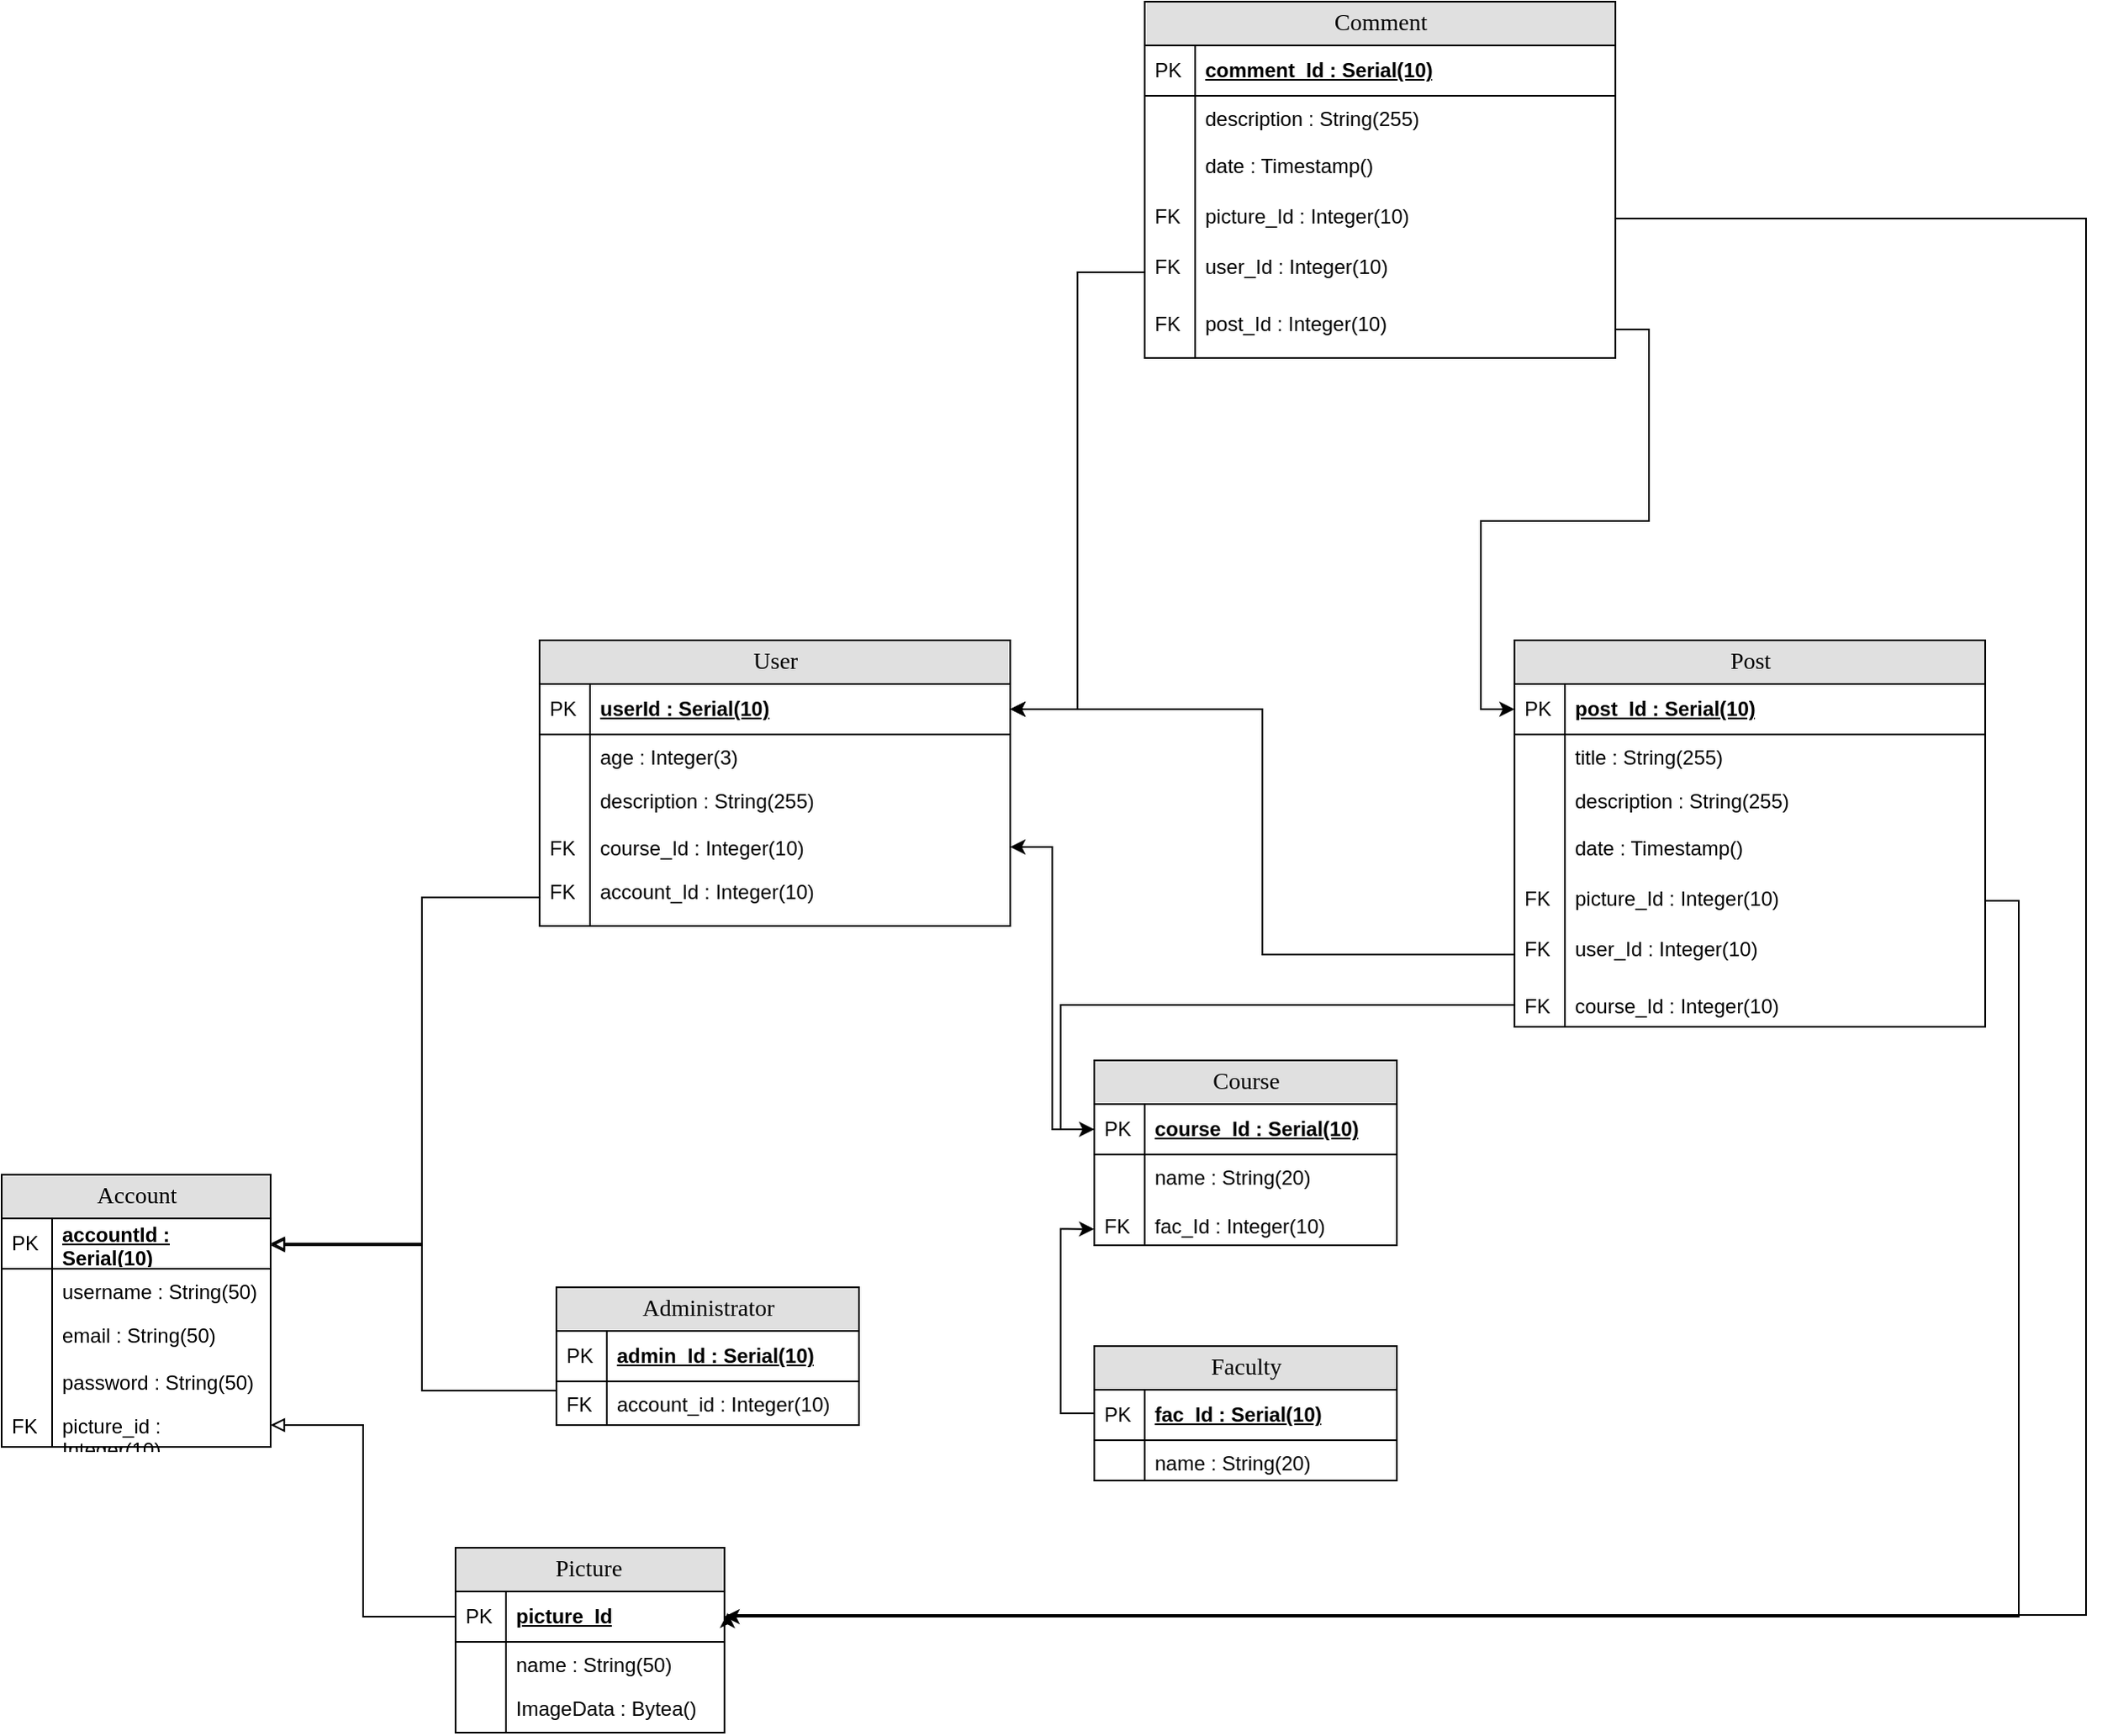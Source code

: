 <mxfile version="22.0.8" type="github">
  <diagram name="Page-1" id="e56a1550-8fbb-45ad-956c-1786394a9013">
    <mxGraphModel dx="2100" dy="1910" grid="1" gridSize="10" guides="1" tooltips="1" connect="1" arrows="1" fold="1" page="1" pageScale="1" pageWidth="1100" pageHeight="850" background="none" math="0" shadow="0">
      <root>
        <mxCell id="0" />
        <mxCell id="1" parent="0" />
        <mxCell id="2e49270ec7c68f3f-80" value="Account" style="swimlane;html=1;fontStyle=0;childLayout=stackLayout;horizontal=1;startSize=26;fillColor=#e0e0e0;horizontalStack=0;resizeParent=1;resizeLast=0;collapsible=1;marginBottom=0;swimlaneFillColor=#ffffff;align=center;rounded=0;shadow=0;comic=0;labelBackgroundColor=none;strokeWidth=1;fontFamily=Verdana;fontSize=14" parent="1" vertex="1">
          <mxGeometry x="30" y="358" width="160" height="162" as="geometry" />
        </mxCell>
        <mxCell id="2e49270ec7c68f3f-81" value="accountId : Serial(10)" style="shape=partialRectangle;top=0;left=0;right=0;bottom=1;html=1;align=left;verticalAlign=middle;fillColor=none;spacingLeft=34;spacingRight=4;whiteSpace=wrap;overflow=hidden;rotatable=0;points=[[0,0.5],[1,0.5]];portConstraint=eastwest;dropTarget=0;fontStyle=5;" parent="2e49270ec7c68f3f-80" vertex="1">
          <mxGeometry y="26" width="160" height="30" as="geometry" />
        </mxCell>
        <mxCell id="2e49270ec7c68f3f-82" value="PK" style="shape=partialRectangle;top=0;left=0;bottom=0;html=1;fillColor=none;align=left;verticalAlign=middle;spacingLeft=4;spacingRight=4;whiteSpace=wrap;overflow=hidden;rotatable=0;points=[];portConstraint=eastwest;part=1;" parent="2e49270ec7c68f3f-81" vertex="1" connectable="0">
          <mxGeometry width="30" height="30" as="geometry" />
        </mxCell>
        <mxCell id="2e49270ec7c68f3f-83" value="username : String(50) " style="shape=partialRectangle;top=0;left=0;right=0;bottom=0;html=1;align=left;verticalAlign=top;fillColor=none;spacingLeft=34;spacingRight=4;whiteSpace=wrap;overflow=hidden;rotatable=0;points=[[0,0.5],[1,0.5]];portConstraint=eastwest;dropTarget=0;" parent="2e49270ec7c68f3f-80" vertex="1">
          <mxGeometry y="56" width="160" height="26" as="geometry" />
        </mxCell>
        <mxCell id="2e49270ec7c68f3f-84" value="" style="shape=partialRectangle;top=0;left=0;bottom=0;html=1;fillColor=none;align=left;verticalAlign=top;spacingLeft=4;spacingRight=4;whiteSpace=wrap;overflow=hidden;rotatable=0;points=[];portConstraint=eastwest;part=1;" parent="2e49270ec7c68f3f-83" vertex="1" connectable="0">
          <mxGeometry width="30" height="26" as="geometry" />
        </mxCell>
        <mxCell id="2e49270ec7c68f3f-89" value="email : String(50)" style="shape=partialRectangle;top=0;left=0;right=0;bottom=0;html=1;align=left;verticalAlign=top;fillColor=none;spacingLeft=34;spacingRight=4;whiteSpace=wrap;overflow=hidden;rotatable=0;points=[[0,0.5],[1,0.5]];portConstraint=eastwest;dropTarget=0;" parent="2e49270ec7c68f3f-80" vertex="1">
          <mxGeometry y="82" width="160" height="28" as="geometry" />
        </mxCell>
        <mxCell id="2e49270ec7c68f3f-90" value="" style="shape=partialRectangle;top=0;left=0;bottom=0;html=1;fillColor=none;align=left;verticalAlign=top;spacingLeft=4;spacingRight=4;whiteSpace=wrap;overflow=hidden;rotatable=0;points=[];portConstraint=eastwest;part=1;" parent="2e49270ec7c68f3f-89" vertex="1" connectable="0">
          <mxGeometry width="30" height="28" as="geometry" />
        </mxCell>
        <mxCell id="2e49270ec7c68f3f-85" value="&lt;div&gt;password : String(50)&lt;/div&gt;&lt;div&gt;&lt;br&gt;&lt;/div&gt;" style="shape=partialRectangle;top=0;left=0;right=0;bottom=0;html=1;align=left;verticalAlign=top;fillColor=none;spacingLeft=34;spacingRight=4;whiteSpace=wrap;overflow=hidden;rotatable=0;points=[[0,0.5],[1,0.5]];portConstraint=eastwest;dropTarget=0;" parent="2e49270ec7c68f3f-80" vertex="1">
          <mxGeometry y="110" width="160" height="26" as="geometry" />
        </mxCell>
        <mxCell id="2e49270ec7c68f3f-86" value="" style="shape=partialRectangle;top=0;left=0;bottom=0;html=1;fillColor=none;align=left;verticalAlign=top;spacingLeft=4;spacingRight=4;whiteSpace=wrap;overflow=hidden;rotatable=0;points=[];portConstraint=eastwest;part=1;" parent="2e49270ec7c68f3f-85" vertex="1" connectable="0">
          <mxGeometry width="30" height="26" as="geometry" />
        </mxCell>
        <mxCell id="2e49270ec7c68f3f-87" value="picture_id : Integer(10)" style="shape=partialRectangle;top=0;left=0;right=0;bottom=0;html=1;align=left;verticalAlign=top;fillColor=none;spacingLeft=34;spacingRight=4;whiteSpace=wrap;overflow=hidden;rotatable=0;points=[[0,0.5],[1,0.5]];portConstraint=eastwest;dropTarget=0;" parent="2e49270ec7c68f3f-80" vertex="1">
          <mxGeometry y="136" width="160" height="26" as="geometry" />
        </mxCell>
        <mxCell id="2e49270ec7c68f3f-88" value="FK" style="shape=partialRectangle;top=0;left=0;bottom=0;html=1;fillColor=none;align=left;verticalAlign=top;spacingLeft=4;spacingRight=4;whiteSpace=wrap;overflow=hidden;rotatable=0;points=[];portConstraint=eastwest;part=1;" parent="2e49270ec7c68f3f-87" vertex="1" connectable="0">
          <mxGeometry width="30" height="26" as="geometry" />
        </mxCell>
        <mxCell id="RBtmvL5JwZPeh6ji9N9Q-1" value="&amp;nbsp; Picture&lt;span style=&quot;white-space: pre;&quot;&gt;&#x9;&lt;/span&gt; " style="swimlane;html=1;fontStyle=0;childLayout=stackLayout;horizontal=1;startSize=26;fillColor=#e0e0e0;horizontalStack=0;resizeParent=1;resizeLast=0;collapsible=1;marginBottom=0;swimlaneFillColor=#ffffff;align=center;rounded=0;shadow=0;comic=0;labelBackgroundColor=none;strokeWidth=1;fontFamily=Verdana;fontSize=14" vertex="1" parent="1">
          <mxGeometry x="300" y="580" width="160" height="110" as="geometry" />
        </mxCell>
        <mxCell id="RBtmvL5JwZPeh6ji9N9Q-2" value="picture_Id" style="shape=partialRectangle;top=0;left=0;right=0;bottom=1;html=1;align=left;verticalAlign=middle;fillColor=none;spacingLeft=34;spacingRight=4;whiteSpace=wrap;overflow=hidden;rotatable=0;points=[[0,0.5],[1,0.5]];portConstraint=eastwest;dropTarget=0;fontStyle=5;" vertex="1" parent="RBtmvL5JwZPeh6ji9N9Q-1">
          <mxGeometry y="26" width="160" height="30" as="geometry" />
        </mxCell>
        <mxCell id="RBtmvL5JwZPeh6ji9N9Q-3" value="PK" style="shape=partialRectangle;top=0;left=0;bottom=0;html=1;fillColor=none;align=left;verticalAlign=middle;spacingLeft=4;spacingRight=4;whiteSpace=wrap;overflow=hidden;rotatable=0;points=[];portConstraint=eastwest;part=1;" vertex="1" connectable="0" parent="RBtmvL5JwZPeh6ji9N9Q-2">
          <mxGeometry width="30" height="30" as="geometry" />
        </mxCell>
        <mxCell id="RBtmvL5JwZPeh6ji9N9Q-4" value="name : String(50)" style="shape=partialRectangle;top=0;left=0;right=0;bottom=0;html=1;align=left;verticalAlign=top;fillColor=none;spacingLeft=34;spacingRight=4;whiteSpace=wrap;overflow=hidden;rotatable=0;points=[[0,0.5],[1,0.5]];portConstraint=eastwest;dropTarget=0;" vertex="1" parent="RBtmvL5JwZPeh6ji9N9Q-1">
          <mxGeometry y="56" width="160" height="26" as="geometry" />
        </mxCell>
        <mxCell id="RBtmvL5JwZPeh6ji9N9Q-5" value="" style="shape=partialRectangle;top=0;left=0;bottom=0;html=1;fillColor=none;align=left;verticalAlign=top;spacingLeft=4;spacingRight=4;whiteSpace=wrap;overflow=hidden;rotatable=0;points=[];portConstraint=eastwest;part=1;" vertex="1" connectable="0" parent="RBtmvL5JwZPeh6ji9N9Q-4">
          <mxGeometry width="30" height="26" as="geometry" />
        </mxCell>
        <mxCell id="RBtmvL5JwZPeh6ji9N9Q-6" value="ImageData : Bytea() " style="shape=partialRectangle;top=0;left=0;right=0;bottom=0;html=1;align=left;verticalAlign=top;fillColor=none;spacingLeft=34;spacingRight=4;whiteSpace=wrap;overflow=hidden;rotatable=0;points=[[0,0.5],[1,0.5]];portConstraint=eastwest;dropTarget=0;" vertex="1" parent="RBtmvL5JwZPeh6ji9N9Q-1">
          <mxGeometry y="82" width="160" height="26" as="geometry" />
        </mxCell>
        <mxCell id="RBtmvL5JwZPeh6ji9N9Q-7" value="" style="shape=partialRectangle;top=0;left=0;bottom=0;html=1;fillColor=none;align=left;verticalAlign=top;spacingLeft=4;spacingRight=4;whiteSpace=wrap;overflow=hidden;rotatable=0;points=[];portConstraint=eastwest;part=1;" vertex="1" connectable="0" parent="RBtmvL5JwZPeh6ji9N9Q-6">
          <mxGeometry width="30" height="26" as="geometry" />
        </mxCell>
        <mxCell id="RBtmvL5JwZPeh6ji9N9Q-8" value="" style="shape=partialRectangle;top=0;left=0;right=0;bottom=0;html=1;align=left;verticalAlign=top;fillColor=none;spacingLeft=34;spacingRight=4;whiteSpace=wrap;overflow=hidden;rotatable=0;points=[[0,0.5],[1,0.5]];portConstraint=eastwest;dropTarget=0;" vertex="1" parent="RBtmvL5JwZPeh6ji9N9Q-1">
          <mxGeometry y="108" width="160" height="2" as="geometry" />
        </mxCell>
        <mxCell id="RBtmvL5JwZPeh6ji9N9Q-9" value="" style="shape=partialRectangle;top=0;left=0;bottom=0;html=1;fillColor=none;align=left;verticalAlign=top;spacingLeft=4;spacingRight=4;whiteSpace=wrap;overflow=hidden;rotatable=0;points=[];portConstraint=eastwest;part=1;" vertex="1" connectable="0" parent="RBtmvL5JwZPeh6ji9N9Q-8">
          <mxGeometry width="30" height="2" as="geometry" />
        </mxCell>
        <mxCell id="RBtmvL5JwZPeh6ji9N9Q-14" style="edgeStyle=orthogonalEdgeStyle;rounded=0;orthogonalLoop=1;jettySize=auto;html=1;exitX=0;exitY=0.5;exitDx=0;exitDy=0;entryX=1;entryY=0.5;entryDx=0;entryDy=0;endArrow=block;endFill=0;" edge="1" parent="1" source="RBtmvL5JwZPeh6ji9N9Q-2" target="2e49270ec7c68f3f-87">
          <mxGeometry relative="1" as="geometry" />
        </mxCell>
        <mxCell id="RBtmvL5JwZPeh6ji9N9Q-29" style="edgeStyle=orthogonalEdgeStyle;rounded=0;orthogonalLoop=1;jettySize=auto;html=1;exitX=0;exitY=0.75;exitDx=0;exitDy=0;entryX=1;entryY=0.5;entryDx=0;entryDy=0;endArrow=block;endFill=0;" edge="1" parent="1" source="RBtmvL5JwZPeh6ji9N9Q-16" target="2e49270ec7c68f3f-81">
          <mxGeometry relative="1" as="geometry">
            <Array as="points">
              <mxPoint x="280" y="487" />
              <mxPoint x="280" y="399" />
            </Array>
          </mxGeometry>
        </mxCell>
        <mxCell id="RBtmvL5JwZPeh6ji9N9Q-16" value="Administrator" style="swimlane;html=1;fontStyle=0;childLayout=stackLayout;horizontal=1;startSize=26;fillColor=#e0e0e0;horizontalStack=0;resizeParent=1;resizeLast=0;collapsible=1;marginBottom=0;swimlaneFillColor=#ffffff;align=center;rounded=0;shadow=0;comic=0;labelBackgroundColor=none;strokeWidth=1;fontFamily=Verdana;fontSize=14" vertex="1" parent="1">
          <mxGeometry x="360" y="425" width="180" height="82" as="geometry" />
        </mxCell>
        <mxCell id="RBtmvL5JwZPeh6ji9N9Q-17" value="admin_Id : Serial(10)" style="shape=partialRectangle;top=0;left=0;right=0;bottom=1;html=1;align=left;verticalAlign=middle;fillColor=none;spacingLeft=34;spacingRight=4;whiteSpace=wrap;overflow=hidden;rotatable=0;points=[[0,0.5],[1,0.5]];portConstraint=eastwest;dropTarget=0;fontStyle=5;" vertex="1" parent="RBtmvL5JwZPeh6ji9N9Q-16">
          <mxGeometry y="26" width="180" height="30" as="geometry" />
        </mxCell>
        <mxCell id="RBtmvL5JwZPeh6ji9N9Q-18" value="PK" style="shape=partialRectangle;top=0;left=0;bottom=0;html=1;fillColor=none;align=left;verticalAlign=middle;spacingLeft=4;spacingRight=4;whiteSpace=wrap;overflow=hidden;rotatable=0;points=[];portConstraint=eastwest;part=1;" vertex="1" connectable="0" parent="RBtmvL5JwZPeh6ji9N9Q-17">
          <mxGeometry width="30" height="30" as="geometry" />
        </mxCell>
        <mxCell id="RBtmvL5JwZPeh6ji9N9Q-25" value="account_id : Integer(10)" style="shape=partialRectangle;top=0;left=0;right=0;bottom=0;html=1;align=left;verticalAlign=top;fillColor=none;spacingLeft=34;spacingRight=4;whiteSpace=wrap;overflow=hidden;rotatable=0;points=[[0,0.5],[1,0.5]];portConstraint=eastwest;dropTarget=0;" vertex="1" parent="RBtmvL5JwZPeh6ji9N9Q-16">
          <mxGeometry y="56" width="180" height="26" as="geometry" />
        </mxCell>
        <mxCell id="RBtmvL5JwZPeh6ji9N9Q-26" value="FK" style="shape=partialRectangle;top=0;left=0;bottom=0;html=1;fillColor=none;align=left;verticalAlign=top;spacingLeft=4;spacingRight=4;whiteSpace=wrap;overflow=hidden;rotatable=0;points=[];portConstraint=eastwest;part=1;" vertex="1" connectable="0" parent="RBtmvL5JwZPeh6ji9N9Q-25">
          <mxGeometry width="30" height="26" as="geometry" />
        </mxCell>
        <mxCell id="RBtmvL5JwZPeh6ji9N9Q-30" value="User" style="swimlane;html=1;fontStyle=0;childLayout=stackLayout;horizontal=1;startSize=26;fillColor=#e0e0e0;horizontalStack=0;resizeParent=1;resizeLast=0;collapsible=1;marginBottom=0;swimlaneFillColor=#ffffff;align=center;rounded=0;shadow=0;comic=0;labelBackgroundColor=none;strokeWidth=1;fontFamily=Verdana;fontSize=14" vertex="1" parent="1">
          <mxGeometry x="350" y="40" width="280" height="170" as="geometry" />
        </mxCell>
        <mxCell id="RBtmvL5JwZPeh6ji9N9Q-31" value="userId : Serial(10)" style="shape=partialRectangle;top=0;left=0;right=0;bottom=1;html=1;align=left;verticalAlign=middle;fillColor=none;spacingLeft=34;spacingRight=4;whiteSpace=wrap;overflow=hidden;rotatable=0;points=[[0,0.5],[1,0.5]];portConstraint=eastwest;dropTarget=0;fontStyle=5;" vertex="1" parent="RBtmvL5JwZPeh6ji9N9Q-30">
          <mxGeometry y="26" width="280" height="30" as="geometry" />
        </mxCell>
        <mxCell id="RBtmvL5JwZPeh6ji9N9Q-32" value="PK" style="shape=partialRectangle;top=0;left=0;bottom=0;html=1;fillColor=none;align=left;verticalAlign=middle;spacingLeft=4;spacingRight=4;whiteSpace=wrap;overflow=hidden;rotatable=0;points=[];portConstraint=eastwest;part=1;" vertex="1" connectable="0" parent="RBtmvL5JwZPeh6ji9N9Q-31">
          <mxGeometry width="30" height="30" as="geometry" />
        </mxCell>
        <mxCell id="RBtmvL5JwZPeh6ji9N9Q-33" value="age : Integer(3) " style="shape=partialRectangle;top=0;left=0;right=0;bottom=0;html=1;align=left;verticalAlign=top;fillColor=none;spacingLeft=34;spacingRight=4;whiteSpace=wrap;overflow=hidden;rotatable=0;points=[[0,0.5],[1,0.5]];portConstraint=eastwest;dropTarget=0;" vertex="1" parent="RBtmvL5JwZPeh6ji9N9Q-30">
          <mxGeometry y="56" width="280" height="26" as="geometry" />
        </mxCell>
        <mxCell id="RBtmvL5JwZPeh6ji9N9Q-34" value="" style="shape=partialRectangle;top=0;left=0;bottom=0;html=1;fillColor=none;align=left;verticalAlign=top;spacingLeft=4;spacingRight=4;whiteSpace=wrap;overflow=hidden;rotatable=0;points=[];portConstraint=eastwest;part=1;" vertex="1" connectable="0" parent="RBtmvL5JwZPeh6ji9N9Q-33">
          <mxGeometry width="30" height="26" as="geometry" />
        </mxCell>
        <mxCell id="RBtmvL5JwZPeh6ji9N9Q-35" value="description : String(255)" style="shape=partialRectangle;top=0;left=0;right=0;bottom=0;html=1;align=left;verticalAlign=top;fillColor=none;spacingLeft=34;spacingRight=4;whiteSpace=wrap;overflow=hidden;rotatable=0;points=[[0,0.5],[1,0.5]];portConstraint=eastwest;dropTarget=0;" vertex="1" parent="RBtmvL5JwZPeh6ji9N9Q-30">
          <mxGeometry y="82" width="280" height="28" as="geometry" />
        </mxCell>
        <mxCell id="RBtmvL5JwZPeh6ji9N9Q-36" value="" style="shape=partialRectangle;top=0;left=0;bottom=0;html=1;fillColor=none;align=left;verticalAlign=top;spacingLeft=4;spacingRight=4;whiteSpace=wrap;overflow=hidden;rotatable=0;points=[];portConstraint=eastwest;part=1;" vertex="1" connectable="0" parent="RBtmvL5JwZPeh6ji9N9Q-35">
          <mxGeometry width="30" height="28" as="geometry" />
        </mxCell>
        <mxCell id="RBtmvL5JwZPeh6ji9N9Q-37" value="course_Id : Integer(10)" style="shape=partialRectangle;top=0;left=0;right=0;bottom=0;html=1;align=left;verticalAlign=top;fillColor=none;spacingLeft=34;spacingRight=4;whiteSpace=wrap;overflow=hidden;rotatable=0;points=[[0,0.5],[1,0.5]];portConstraint=eastwest;dropTarget=0;" vertex="1" parent="RBtmvL5JwZPeh6ji9N9Q-30">
          <mxGeometry y="110" width="280" height="26" as="geometry" />
        </mxCell>
        <mxCell id="RBtmvL5JwZPeh6ji9N9Q-38" value="FK" style="shape=partialRectangle;top=0;left=0;bottom=0;html=1;fillColor=none;align=left;verticalAlign=top;spacingLeft=4;spacingRight=4;whiteSpace=wrap;overflow=hidden;rotatable=0;points=[];portConstraint=eastwest;part=1;" vertex="1" connectable="0" parent="RBtmvL5JwZPeh6ji9N9Q-37">
          <mxGeometry width="30" height="26" as="geometry" />
        </mxCell>
        <mxCell id="RBtmvL5JwZPeh6ji9N9Q-42" style="edgeStyle=orthogonalEdgeStyle;rounded=0;orthogonalLoop=1;jettySize=auto;html=1;exitX=0;exitY=0.5;exitDx=0;exitDy=0;endArrow=block;endFill=0;" edge="1" parent="RBtmvL5JwZPeh6ji9N9Q-30" source="RBtmvL5JwZPeh6ji9N9Q-39">
          <mxGeometry relative="1" as="geometry">
            <mxPoint x="-160" y="360" as="targetPoint" />
            <Array as="points">
              <mxPoint x="-70" y="153" />
              <mxPoint x="-70" y="360" />
            </Array>
          </mxGeometry>
        </mxCell>
        <mxCell id="RBtmvL5JwZPeh6ji9N9Q-39" value="&lt;div&gt;account_Id : Integer(10)&lt;/div&gt;" style="shape=partialRectangle;top=0;left=0;right=0;bottom=0;html=1;align=left;verticalAlign=top;fillColor=none;spacingLeft=34;spacingRight=4;whiteSpace=wrap;overflow=hidden;rotatable=0;points=[[0,0.5],[1,0.5]];portConstraint=eastwest;dropTarget=0;" vertex="1" parent="RBtmvL5JwZPeh6ji9N9Q-30">
          <mxGeometry y="136" width="280" height="34" as="geometry" />
        </mxCell>
        <mxCell id="RBtmvL5JwZPeh6ji9N9Q-40" value="&lt;div&gt;FK&lt;/div&gt;" style="shape=partialRectangle;top=0;left=0;bottom=0;html=1;fillColor=none;align=left;verticalAlign=top;spacingLeft=4;spacingRight=4;whiteSpace=wrap;overflow=hidden;rotatable=0;points=[];portConstraint=eastwest;part=1;" vertex="1" connectable="0" parent="RBtmvL5JwZPeh6ji9N9Q-39">
          <mxGeometry width="30" height="34.0" as="geometry" />
        </mxCell>
        <mxCell id="RBtmvL5JwZPeh6ji9N9Q-48" style="edgeStyle=orthogonalEdgeStyle;rounded=0;orthogonalLoop=1;jettySize=auto;html=1;exitX=0;exitY=0.5;exitDx=0;exitDy=0;" edge="1" parent="1" source="RBtmvL5JwZPeh6ji9N9Q-44" target="RBtmvL5JwZPeh6ji9N9Q-37">
          <mxGeometry relative="1" as="geometry" />
        </mxCell>
        <mxCell id="RBtmvL5JwZPeh6ji9N9Q-49" value="Faculty" style="swimlane;html=1;fontStyle=0;childLayout=stackLayout;horizontal=1;startSize=26;fillColor=#e0e0e0;horizontalStack=0;resizeParent=1;resizeLast=0;collapsible=1;marginBottom=0;swimlaneFillColor=#ffffff;align=center;rounded=0;shadow=0;comic=0;labelBackgroundColor=none;strokeWidth=1;fontFamily=Verdana;fontSize=14" vertex="1" parent="1">
          <mxGeometry x="680" y="460" width="180" height="80" as="geometry" />
        </mxCell>
        <mxCell id="RBtmvL5JwZPeh6ji9N9Q-50" value="fac_Id : Serial(10)" style="shape=partialRectangle;top=0;left=0;right=0;bottom=1;html=1;align=left;verticalAlign=middle;fillColor=none;spacingLeft=34;spacingRight=4;whiteSpace=wrap;overflow=hidden;rotatable=0;points=[[0,0.5],[1,0.5]];portConstraint=eastwest;dropTarget=0;fontStyle=5;" vertex="1" parent="RBtmvL5JwZPeh6ji9N9Q-49">
          <mxGeometry y="26" width="180" height="30" as="geometry" />
        </mxCell>
        <mxCell id="RBtmvL5JwZPeh6ji9N9Q-51" value="PK" style="shape=partialRectangle;top=0;left=0;bottom=0;html=1;fillColor=none;align=left;verticalAlign=middle;spacingLeft=4;spacingRight=4;whiteSpace=wrap;overflow=hidden;rotatable=0;points=[];portConstraint=eastwest;part=1;" vertex="1" connectable="0" parent="RBtmvL5JwZPeh6ji9N9Q-50">
          <mxGeometry width="30" height="30" as="geometry" />
        </mxCell>
        <mxCell id="RBtmvL5JwZPeh6ji9N9Q-52" value="name : String(20)" style="shape=partialRectangle;top=0;left=0;right=0;bottom=0;html=1;align=left;verticalAlign=top;fillColor=none;spacingLeft=34;spacingRight=4;whiteSpace=wrap;overflow=hidden;rotatable=0;points=[[0,0.5],[1,0.5]];portConstraint=eastwest;dropTarget=0;" vertex="1" parent="RBtmvL5JwZPeh6ji9N9Q-49">
          <mxGeometry y="56" width="180" height="24" as="geometry" />
        </mxCell>
        <mxCell id="RBtmvL5JwZPeh6ji9N9Q-53" value="" style="shape=partialRectangle;top=0;left=0;bottom=0;html=1;fillColor=none;align=left;verticalAlign=top;spacingLeft=4;spacingRight=4;whiteSpace=wrap;overflow=hidden;rotatable=0;points=[];portConstraint=eastwest;part=1;" vertex="1" connectable="0" parent="RBtmvL5JwZPeh6ji9N9Q-52">
          <mxGeometry width="30" height="24.0" as="geometry" />
        </mxCell>
        <mxCell id="RBtmvL5JwZPeh6ji9N9Q-54" style="edgeStyle=orthogonalEdgeStyle;rounded=0;orthogonalLoop=1;jettySize=auto;html=1;exitX=0;exitY=0.5;exitDx=0;exitDy=0;entryX=0;entryY=0.821;entryDx=0;entryDy=0;entryPerimeter=0;" edge="1" parent="1" source="RBtmvL5JwZPeh6ji9N9Q-49" target="RBtmvL5JwZPeh6ji9N9Q-46">
          <mxGeometry relative="1" as="geometry" />
        </mxCell>
        <mxCell id="RBtmvL5JwZPeh6ji9N9Q-55" value="Post" style="swimlane;html=1;fontStyle=0;childLayout=stackLayout;horizontal=1;startSize=26;fillColor=#e0e0e0;horizontalStack=0;resizeParent=1;resizeLast=0;collapsible=1;marginBottom=0;swimlaneFillColor=#ffffff;align=center;rounded=0;shadow=0;comic=0;labelBackgroundColor=none;strokeWidth=1;fontFamily=Verdana;fontSize=14" vertex="1" parent="1">
          <mxGeometry x="930" y="40" width="280" height="230" as="geometry" />
        </mxCell>
        <mxCell id="RBtmvL5JwZPeh6ji9N9Q-56" value="post_Id : Serial(10)" style="shape=partialRectangle;top=0;left=0;right=0;bottom=1;html=1;align=left;verticalAlign=middle;fillColor=none;spacingLeft=34;spacingRight=4;whiteSpace=wrap;overflow=hidden;rotatable=0;points=[[0,0.5],[1,0.5]];portConstraint=eastwest;dropTarget=0;fontStyle=5;" vertex="1" parent="RBtmvL5JwZPeh6ji9N9Q-55">
          <mxGeometry y="26" width="280" height="30" as="geometry" />
        </mxCell>
        <mxCell id="RBtmvL5JwZPeh6ji9N9Q-57" value="PK" style="shape=partialRectangle;top=0;left=0;bottom=0;html=1;fillColor=none;align=left;verticalAlign=middle;spacingLeft=4;spacingRight=4;whiteSpace=wrap;overflow=hidden;rotatable=0;points=[];portConstraint=eastwest;part=1;" vertex="1" connectable="0" parent="RBtmvL5JwZPeh6ji9N9Q-56">
          <mxGeometry width="30" height="30" as="geometry" />
        </mxCell>
        <mxCell id="RBtmvL5JwZPeh6ji9N9Q-58" value="title : String(255)" style="shape=partialRectangle;top=0;left=0;right=0;bottom=0;html=1;align=left;verticalAlign=top;fillColor=none;spacingLeft=34;spacingRight=4;whiteSpace=wrap;overflow=hidden;rotatable=0;points=[[0,0.5],[1,0.5]];portConstraint=eastwest;dropTarget=0;" vertex="1" parent="RBtmvL5JwZPeh6ji9N9Q-55">
          <mxGeometry y="56" width="280" height="26" as="geometry" />
        </mxCell>
        <mxCell id="RBtmvL5JwZPeh6ji9N9Q-59" value="" style="shape=partialRectangle;top=0;left=0;bottom=0;html=1;fillColor=none;align=left;verticalAlign=top;spacingLeft=4;spacingRight=4;whiteSpace=wrap;overflow=hidden;rotatable=0;points=[];portConstraint=eastwest;part=1;" vertex="1" connectable="0" parent="RBtmvL5JwZPeh6ji9N9Q-58">
          <mxGeometry width="30" height="26" as="geometry" />
        </mxCell>
        <mxCell id="RBtmvL5JwZPeh6ji9N9Q-60" value="&lt;div&gt;description : String(255)&lt;/div&gt;&lt;div&gt;&lt;br&gt;&lt;/div&gt;" style="shape=partialRectangle;top=0;left=0;right=0;bottom=0;html=1;align=left;verticalAlign=top;fillColor=none;spacingLeft=34;spacingRight=4;whiteSpace=wrap;overflow=hidden;rotatable=0;points=[[0,0.5],[1,0.5]];portConstraint=eastwest;dropTarget=0;" vertex="1" parent="RBtmvL5JwZPeh6ji9N9Q-55">
          <mxGeometry y="82" width="280" height="28" as="geometry" />
        </mxCell>
        <mxCell id="RBtmvL5JwZPeh6ji9N9Q-61" value="" style="shape=partialRectangle;top=0;left=0;bottom=0;html=1;fillColor=none;align=left;verticalAlign=top;spacingLeft=4;spacingRight=4;whiteSpace=wrap;overflow=hidden;rotatable=0;points=[];portConstraint=eastwest;part=1;" vertex="1" connectable="0" parent="RBtmvL5JwZPeh6ji9N9Q-60">
          <mxGeometry width="30" height="28" as="geometry" />
        </mxCell>
        <mxCell id="RBtmvL5JwZPeh6ji9N9Q-69" value="date : Timestamp()&lt;div&gt;&lt;br&gt;&lt;/div&gt;&lt;div&gt;&lt;br&gt;&lt;/div&gt;" style="shape=partialRectangle;top=0;left=0;right=0;bottom=0;html=1;align=left;verticalAlign=top;fillColor=none;spacingLeft=34;spacingRight=4;whiteSpace=wrap;overflow=hidden;rotatable=0;points=[[0,0.5],[1,0.5]];portConstraint=eastwest;dropTarget=0;" vertex="1" parent="RBtmvL5JwZPeh6ji9N9Q-55">
          <mxGeometry y="110" width="280" height="30" as="geometry" />
        </mxCell>
        <mxCell id="RBtmvL5JwZPeh6ji9N9Q-70" value="" style="shape=partialRectangle;top=0;left=0;bottom=0;html=1;fillColor=none;align=left;verticalAlign=top;spacingLeft=4;spacingRight=4;whiteSpace=wrap;overflow=hidden;rotatable=0;points=[];portConstraint=eastwest;part=1;" vertex="1" connectable="0" parent="RBtmvL5JwZPeh6ji9N9Q-69">
          <mxGeometry width="30" height="30.0" as="geometry" />
        </mxCell>
        <mxCell id="RBtmvL5JwZPeh6ji9N9Q-67" value="&lt;div&gt;picture_Id : Integer(10)&lt;/div&gt;&lt;div&gt;&lt;br&gt;&lt;/div&gt;&lt;div&gt;&lt;br&gt;&lt;/div&gt;" style="shape=partialRectangle;top=0;left=0;right=0;bottom=0;html=1;align=left;verticalAlign=top;fillColor=none;spacingLeft=34;spacingRight=4;whiteSpace=wrap;overflow=hidden;rotatable=0;points=[[0,0.5],[1,0.5]];portConstraint=eastwest;dropTarget=0;" vertex="1" parent="RBtmvL5JwZPeh6ji9N9Q-55">
          <mxGeometry y="140" width="280" height="30" as="geometry" />
        </mxCell>
        <mxCell id="RBtmvL5JwZPeh6ji9N9Q-68" value="&lt;div&gt;FK&lt;/div&gt;" style="shape=partialRectangle;top=0;left=0;bottom=0;html=1;fillColor=none;align=left;verticalAlign=top;spacingLeft=4;spacingRight=4;whiteSpace=wrap;overflow=hidden;rotatable=0;points=[];portConstraint=eastwest;part=1;" vertex="1" connectable="0" parent="RBtmvL5JwZPeh6ji9N9Q-67">
          <mxGeometry width="30" height="30.0" as="geometry" />
        </mxCell>
        <mxCell id="RBtmvL5JwZPeh6ji9N9Q-65" value="&lt;div&gt;user_Id : Integer(10)&lt;/div&gt;&lt;div&gt;&lt;br&gt;&lt;/div&gt;&lt;div&gt;&lt;br&gt;&lt;/div&gt;" style="shape=partialRectangle;top=0;left=0;right=0;bottom=0;html=1;align=left;verticalAlign=top;fillColor=none;spacingLeft=34;spacingRight=4;whiteSpace=wrap;overflow=hidden;rotatable=0;points=[[0,0.5],[1,0.5]];portConstraint=eastwest;dropTarget=0;" vertex="1" parent="RBtmvL5JwZPeh6ji9N9Q-55">
          <mxGeometry y="170" width="280" height="34" as="geometry" />
        </mxCell>
        <mxCell id="RBtmvL5JwZPeh6ji9N9Q-66" value="&lt;div&gt;FK&lt;/div&gt;" style="shape=partialRectangle;top=0;left=0;bottom=0;html=1;fillColor=none;align=left;verticalAlign=top;spacingLeft=4;spacingRight=4;whiteSpace=wrap;overflow=hidden;rotatable=0;points=[];portConstraint=eastwest;part=1;" vertex="1" connectable="0" parent="RBtmvL5JwZPeh6ji9N9Q-65">
          <mxGeometry width="30" height="34.0" as="geometry" />
        </mxCell>
        <mxCell id="RBtmvL5JwZPeh6ji9N9Q-62" value="course_Id : Integer(10)" style="shape=partialRectangle;top=0;left=0;right=0;bottom=0;html=1;align=left;verticalAlign=top;fillColor=none;spacingLeft=34;spacingRight=4;whiteSpace=wrap;overflow=hidden;rotatable=0;points=[[0,0.5],[1,0.5]];portConstraint=eastwest;dropTarget=0;" vertex="1" parent="RBtmvL5JwZPeh6ji9N9Q-55">
          <mxGeometry y="204" width="280" height="26" as="geometry" />
        </mxCell>
        <mxCell id="RBtmvL5JwZPeh6ji9N9Q-63" value="FK" style="shape=partialRectangle;top=0;left=0;bottom=0;html=1;fillColor=none;align=left;verticalAlign=top;spacingLeft=4;spacingRight=4;whiteSpace=wrap;overflow=hidden;rotatable=0;points=[];portConstraint=eastwest;part=1;" vertex="1" connectable="0" parent="RBtmvL5JwZPeh6ji9N9Q-62">
          <mxGeometry width="30" height="26" as="geometry" />
        </mxCell>
        <mxCell id="RBtmvL5JwZPeh6ji9N9Q-71" style="edgeStyle=orthogonalEdgeStyle;rounded=0;orthogonalLoop=1;jettySize=auto;html=1;exitX=0;exitY=0.5;exitDx=0;exitDy=0;entryX=0;entryY=0.5;entryDx=0;entryDy=0;" edge="1" parent="1" source="RBtmvL5JwZPeh6ji9N9Q-62" target="RBtmvL5JwZPeh6ji9N9Q-44">
          <mxGeometry relative="1" as="geometry" />
        </mxCell>
        <mxCell id="RBtmvL5JwZPeh6ji9N9Q-43" value="Course" style="swimlane;html=1;fontStyle=0;childLayout=stackLayout;horizontal=1;startSize=26;fillColor=#e0e0e0;horizontalStack=0;resizeParent=1;resizeLast=0;collapsible=1;marginBottom=0;swimlaneFillColor=#ffffff;align=center;rounded=0;shadow=0;comic=0;labelBackgroundColor=none;strokeWidth=1;fontFamily=Verdana;fontSize=14" vertex="1" parent="1">
          <mxGeometry x="680" y="290" width="180" height="110" as="geometry" />
        </mxCell>
        <mxCell id="RBtmvL5JwZPeh6ji9N9Q-44" value="course_Id : Serial(10)" style="shape=partialRectangle;top=0;left=0;right=0;bottom=1;html=1;align=left;verticalAlign=middle;fillColor=none;spacingLeft=34;spacingRight=4;whiteSpace=wrap;overflow=hidden;rotatable=0;points=[[0,0.5],[1,0.5]];portConstraint=eastwest;dropTarget=0;fontStyle=5;" vertex="1" parent="RBtmvL5JwZPeh6ji9N9Q-43">
          <mxGeometry y="26" width="180" height="30" as="geometry" />
        </mxCell>
        <mxCell id="RBtmvL5JwZPeh6ji9N9Q-45" value="PK" style="shape=partialRectangle;top=0;left=0;bottom=0;html=1;fillColor=none;align=left;verticalAlign=middle;spacingLeft=4;spacingRight=4;whiteSpace=wrap;overflow=hidden;rotatable=0;points=[];portConstraint=eastwest;part=1;" vertex="1" connectable="0" parent="RBtmvL5JwZPeh6ji9N9Q-44">
          <mxGeometry width="30" height="30" as="geometry" />
        </mxCell>
        <mxCell id="RBtmvL5JwZPeh6ji9N9Q-46" value="name : String(20)&lt;br&gt;&lt;div&gt;&lt;br&gt;&lt;/div&gt;&lt;div&gt;fac_Id : Integer(10)&lt;/div&gt;" style="shape=partialRectangle;top=0;left=0;right=0;bottom=0;html=1;align=left;verticalAlign=top;fillColor=none;spacingLeft=34;spacingRight=4;whiteSpace=wrap;overflow=hidden;rotatable=0;points=[[0,0.5],[1,0.5]];portConstraint=eastwest;dropTarget=0;" vertex="1" parent="RBtmvL5JwZPeh6ji9N9Q-43">
          <mxGeometry y="56" width="180" height="54" as="geometry" />
        </mxCell>
        <mxCell id="RBtmvL5JwZPeh6ji9N9Q-47" value="&lt;br&gt;&lt;div&gt;&lt;br&gt;&lt;/div&gt;&lt;div&gt;FK&lt;/div&gt;" style="shape=partialRectangle;top=0;left=0;bottom=0;html=1;fillColor=none;align=left;verticalAlign=top;spacingLeft=4;spacingRight=4;whiteSpace=wrap;overflow=hidden;rotatable=0;points=[];portConstraint=eastwest;part=1;" vertex="1" connectable="0" parent="RBtmvL5JwZPeh6ji9N9Q-46">
          <mxGeometry width="30" height="54.0" as="geometry" />
        </mxCell>
        <mxCell id="RBtmvL5JwZPeh6ji9N9Q-74" style="edgeStyle=orthogonalEdgeStyle;rounded=0;orthogonalLoop=1;jettySize=auto;html=1;exitX=0;exitY=0.5;exitDx=0;exitDy=0;entryX=1;entryY=0.5;entryDx=0;entryDy=0;" edge="1" parent="1" source="RBtmvL5JwZPeh6ji9N9Q-65" target="RBtmvL5JwZPeh6ji9N9Q-31">
          <mxGeometry relative="1" as="geometry" />
        </mxCell>
        <mxCell id="RBtmvL5JwZPeh6ji9N9Q-75" style="edgeStyle=orthogonalEdgeStyle;rounded=0;orthogonalLoop=1;jettySize=auto;html=1;exitX=1;exitY=0.5;exitDx=0;exitDy=0;entryX=1;entryY=0.5;entryDx=0;entryDy=0;" edge="1" parent="1" source="RBtmvL5JwZPeh6ji9N9Q-67" target="RBtmvL5JwZPeh6ji9N9Q-2">
          <mxGeometry relative="1" as="geometry" />
        </mxCell>
        <mxCell id="RBtmvL5JwZPeh6ji9N9Q-76" value="Comment" style="swimlane;html=1;fontStyle=0;childLayout=stackLayout;horizontal=1;startSize=26;fillColor=#e0e0e0;horizontalStack=0;resizeParent=1;resizeLast=0;collapsible=1;marginBottom=0;swimlaneFillColor=#ffffff;align=center;rounded=0;shadow=0;comic=0;labelBackgroundColor=none;strokeWidth=1;fontFamily=Verdana;fontSize=14" vertex="1" parent="1">
          <mxGeometry x="710" y="-340" width="280" height="212" as="geometry" />
        </mxCell>
        <mxCell id="RBtmvL5JwZPeh6ji9N9Q-77" value="comment_Id : Serial(10)" style="shape=partialRectangle;top=0;left=0;right=0;bottom=1;html=1;align=left;verticalAlign=middle;fillColor=none;spacingLeft=34;spacingRight=4;whiteSpace=wrap;overflow=hidden;rotatable=0;points=[[0,0.5],[1,0.5]];portConstraint=eastwest;dropTarget=0;fontStyle=5;" vertex="1" parent="RBtmvL5JwZPeh6ji9N9Q-76">
          <mxGeometry y="26" width="280" height="30" as="geometry" />
        </mxCell>
        <mxCell id="RBtmvL5JwZPeh6ji9N9Q-78" value="PK&lt;span style=&quot;white-space: pre;&quot;&gt;&#x9;&lt;/span&gt;" style="shape=partialRectangle;top=0;left=0;bottom=0;html=1;fillColor=none;align=left;verticalAlign=middle;spacingLeft=4;spacingRight=4;whiteSpace=wrap;overflow=hidden;rotatable=0;points=[];portConstraint=eastwest;part=1;" vertex="1" connectable="0" parent="RBtmvL5JwZPeh6ji9N9Q-77">
          <mxGeometry width="30" height="30" as="geometry" />
        </mxCell>
        <mxCell id="RBtmvL5JwZPeh6ji9N9Q-81" value="&lt;div&gt;description : String(255)&lt;/div&gt;&lt;div&gt;&lt;br&gt;&lt;/div&gt;" style="shape=partialRectangle;top=0;left=0;right=0;bottom=0;html=1;align=left;verticalAlign=top;fillColor=none;spacingLeft=34;spacingRight=4;whiteSpace=wrap;overflow=hidden;rotatable=0;points=[[0,0.5],[1,0.5]];portConstraint=eastwest;dropTarget=0;" vertex="1" parent="RBtmvL5JwZPeh6ji9N9Q-76">
          <mxGeometry y="56" width="280" height="28" as="geometry" />
        </mxCell>
        <mxCell id="RBtmvL5JwZPeh6ji9N9Q-82" value="" style="shape=partialRectangle;top=0;left=0;bottom=0;html=1;fillColor=none;align=left;verticalAlign=top;spacingLeft=4;spacingRight=4;whiteSpace=wrap;overflow=hidden;rotatable=0;points=[];portConstraint=eastwest;part=1;" vertex="1" connectable="0" parent="RBtmvL5JwZPeh6ji9N9Q-81">
          <mxGeometry width="30" height="28" as="geometry" />
        </mxCell>
        <mxCell id="RBtmvL5JwZPeh6ji9N9Q-83" value="date : Timestamp()&lt;div&gt;&lt;br&gt;&lt;/div&gt;&lt;div&gt;&lt;br&gt;&lt;/div&gt;" style="shape=partialRectangle;top=0;left=0;right=0;bottom=0;html=1;align=left;verticalAlign=top;fillColor=none;spacingLeft=34;spacingRight=4;whiteSpace=wrap;overflow=hidden;rotatable=0;points=[[0,0.5],[1,0.5]];portConstraint=eastwest;dropTarget=0;" vertex="1" parent="RBtmvL5JwZPeh6ji9N9Q-76">
          <mxGeometry y="84" width="280" height="30" as="geometry" />
        </mxCell>
        <mxCell id="RBtmvL5JwZPeh6ji9N9Q-84" value="" style="shape=partialRectangle;top=0;left=0;bottom=0;html=1;fillColor=none;align=left;verticalAlign=top;spacingLeft=4;spacingRight=4;whiteSpace=wrap;overflow=hidden;rotatable=0;points=[];portConstraint=eastwest;part=1;" vertex="1" connectable="0" parent="RBtmvL5JwZPeh6ji9N9Q-83">
          <mxGeometry width="30" height="30.0" as="geometry" />
        </mxCell>
        <mxCell id="RBtmvL5JwZPeh6ji9N9Q-85" value="&lt;div&gt;picture_Id : Integer(10)&lt;/div&gt;&lt;div&gt;&lt;br&gt;&lt;/div&gt;&lt;div&gt;&lt;br&gt;&lt;/div&gt;" style="shape=partialRectangle;top=0;left=0;right=0;bottom=0;html=1;align=left;verticalAlign=top;fillColor=none;spacingLeft=34;spacingRight=4;whiteSpace=wrap;overflow=hidden;rotatable=0;points=[[0,0.5],[1,0.5]];portConstraint=eastwest;dropTarget=0;" vertex="1" parent="RBtmvL5JwZPeh6ji9N9Q-76">
          <mxGeometry y="114" width="280" height="30" as="geometry" />
        </mxCell>
        <mxCell id="RBtmvL5JwZPeh6ji9N9Q-86" value="&lt;div&gt;FK&lt;/div&gt;" style="shape=partialRectangle;top=0;left=0;bottom=0;html=1;fillColor=none;align=left;verticalAlign=top;spacingLeft=4;spacingRight=4;whiteSpace=wrap;overflow=hidden;rotatable=0;points=[];portConstraint=eastwest;part=1;" vertex="1" connectable="0" parent="RBtmvL5JwZPeh6ji9N9Q-85">
          <mxGeometry width="30" height="30.0" as="geometry" />
        </mxCell>
        <mxCell id="RBtmvL5JwZPeh6ji9N9Q-87" value="&lt;div&gt;user_Id : Integer(10)&lt;/div&gt;&lt;div&gt;&lt;br&gt;&lt;/div&gt;&lt;div&gt;&lt;br&gt;&lt;/div&gt;" style="shape=partialRectangle;top=0;left=0;right=0;bottom=0;html=1;align=left;verticalAlign=top;fillColor=none;spacingLeft=34;spacingRight=4;whiteSpace=wrap;overflow=hidden;rotatable=0;points=[[0,0.5],[1,0.5]];portConstraint=eastwest;dropTarget=0;" vertex="1" parent="RBtmvL5JwZPeh6ji9N9Q-76">
          <mxGeometry y="144" width="280" height="34" as="geometry" />
        </mxCell>
        <mxCell id="RBtmvL5JwZPeh6ji9N9Q-88" value="&lt;div&gt;FK&lt;/div&gt;" style="shape=partialRectangle;top=0;left=0;bottom=0;html=1;fillColor=none;align=left;verticalAlign=top;spacingLeft=4;spacingRight=4;whiteSpace=wrap;overflow=hidden;rotatable=0;points=[];portConstraint=eastwest;part=1;" vertex="1" connectable="0" parent="RBtmvL5JwZPeh6ji9N9Q-87">
          <mxGeometry width="30" height="34.0" as="geometry" />
        </mxCell>
        <mxCell id="RBtmvL5JwZPeh6ji9N9Q-91" value="&lt;div&gt;post_Id : Integer(10)&lt;/div&gt;&lt;div&gt;&lt;br&gt;&lt;/div&gt;&lt;div&gt;&lt;br&gt;&lt;/div&gt;" style="shape=partialRectangle;top=0;left=0;right=0;bottom=0;html=1;align=left;verticalAlign=top;fillColor=none;spacingLeft=34;spacingRight=4;whiteSpace=wrap;overflow=hidden;rotatable=0;points=[[0,0.5],[1,0.5]];portConstraint=eastwest;dropTarget=0;" vertex="1" parent="RBtmvL5JwZPeh6ji9N9Q-76">
          <mxGeometry y="178" width="280" height="34" as="geometry" />
        </mxCell>
        <mxCell id="RBtmvL5JwZPeh6ji9N9Q-92" value="&lt;div&gt;FK&lt;/div&gt;" style="shape=partialRectangle;top=0;left=0;bottom=0;html=1;fillColor=none;align=left;verticalAlign=top;spacingLeft=4;spacingRight=4;whiteSpace=wrap;overflow=hidden;rotatable=0;points=[];portConstraint=eastwest;part=1;" vertex="1" connectable="0" parent="RBtmvL5JwZPeh6ji9N9Q-91">
          <mxGeometry width="30" height="34.0" as="geometry" />
        </mxCell>
        <mxCell id="RBtmvL5JwZPeh6ji9N9Q-93" style="edgeStyle=orthogonalEdgeStyle;rounded=0;orthogonalLoop=1;jettySize=auto;html=1;exitX=1;exitY=0.5;exitDx=0;exitDy=0;entryX=1.012;entryY=-0.664;entryDx=0;entryDy=0;entryPerimeter=0;" edge="1" parent="1" source="RBtmvL5JwZPeh6ji9N9Q-85" target="RBtmvL5JwZPeh6ji9N9Q-4">
          <mxGeometry relative="1" as="geometry">
            <Array as="points">
              <mxPoint x="1270" y="-211" />
              <mxPoint x="1270" y="620" />
              <mxPoint x="462" y="620" />
            </Array>
          </mxGeometry>
        </mxCell>
        <mxCell id="RBtmvL5JwZPeh6ji9N9Q-94" style="edgeStyle=orthogonalEdgeStyle;rounded=0;orthogonalLoop=1;jettySize=auto;html=1;exitX=0;exitY=0.5;exitDx=0;exitDy=0;entryX=1;entryY=0.5;entryDx=0;entryDy=0;" edge="1" parent="1" source="RBtmvL5JwZPeh6ji9N9Q-87" target="RBtmvL5JwZPeh6ji9N9Q-31">
          <mxGeometry relative="1" as="geometry" />
        </mxCell>
        <mxCell id="RBtmvL5JwZPeh6ji9N9Q-95" style="edgeStyle=orthogonalEdgeStyle;rounded=0;orthogonalLoop=1;jettySize=auto;html=1;exitX=1;exitY=0.5;exitDx=0;exitDy=0;entryX=0;entryY=0.5;entryDx=0;entryDy=0;" edge="1" parent="1" source="RBtmvL5JwZPeh6ji9N9Q-91" target="RBtmvL5JwZPeh6ji9N9Q-56">
          <mxGeometry relative="1" as="geometry" />
        </mxCell>
      </root>
    </mxGraphModel>
  </diagram>
</mxfile>
